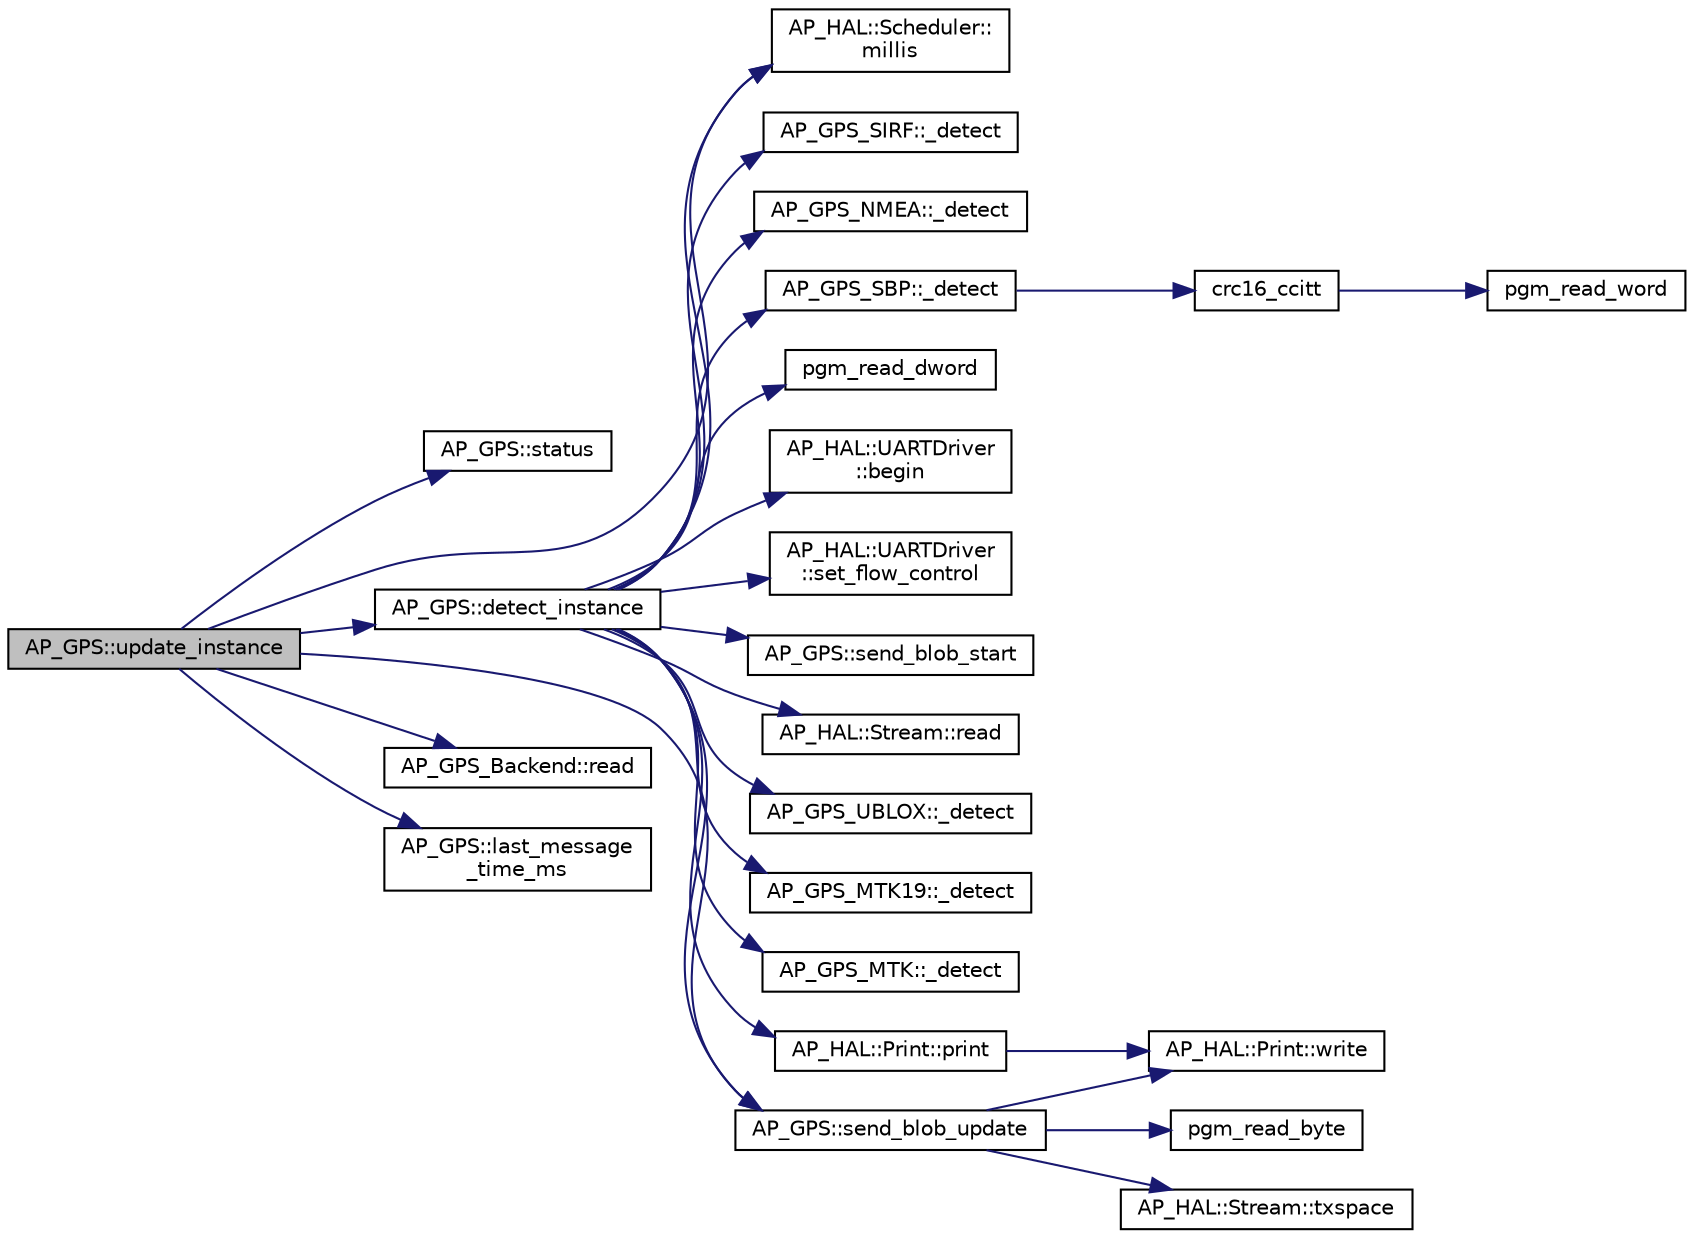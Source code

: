 digraph "AP_GPS::update_instance"
{
 // INTERACTIVE_SVG=YES
  edge [fontname="Helvetica",fontsize="10",labelfontname="Helvetica",labelfontsize="10"];
  node [fontname="Helvetica",fontsize="10",shape=record];
  rankdir="LR";
  Node1 [label="AP_GPS::update_instance",height=0.2,width=0.4,color="black", fillcolor="grey75", style="filled", fontcolor="black"];
  Node1 -> Node2 [color="midnightblue",fontsize="10",style="solid",fontname="Helvetica"];
  Node2 [label="AP_GPS::status",height=0.2,width=0.4,color="black", fillcolor="white", style="filled",URL="$classAP__GPS.html#ae306f6cf545ee9f1f61cc38301ef76ca"];
  Node1 -> Node3 [color="midnightblue",fontsize="10",style="solid",fontname="Helvetica"];
  Node3 [label="AP_GPS::detect_instance",height=0.2,width=0.4,color="black", fillcolor="white", style="filled",URL="$classAP__GPS.html#a4bdd5c70ed358b4147a58c7d09f040dd"];
  Node3 -> Node4 [color="midnightblue",fontsize="10",style="solid",fontname="Helvetica"];
  Node4 [label="AP_HAL::Scheduler::\lmillis",height=0.2,width=0.4,color="black", fillcolor="white", style="filled",URL="$classAP__HAL_1_1Scheduler.html#a26b68339fc68a562d8d3a1238d0ec8c1"];
  Node3 -> Node5 [color="midnightblue",fontsize="10",style="solid",fontname="Helvetica"];
  Node5 [label="AP_HAL::Print::print",height=0.2,width=0.4,color="black", fillcolor="white", style="filled",URL="$classAP__HAL_1_1Print.html#acfe80773011eb17dfb52c2fba517a093"];
  Node5 -> Node6 [color="midnightblue",fontsize="10",style="solid",fontname="Helvetica"];
  Node6 [label="AP_HAL::Print::write",height=0.2,width=0.4,color="black", fillcolor="white", style="filled",URL="$classAP__HAL_1_1Print.html#acc65391952a43334f8f5c9bef341f501"];
  Node3 -> Node7 [color="midnightblue",fontsize="10",style="solid",fontname="Helvetica"];
  Node7 [label="pgm_read_dword",height=0.2,width=0.4,color="black", fillcolor="white", style="filled",URL="$AP__Progmem_8h.html#a1940138bf478b967dbe8c1b559885bd1"];
  Node3 -> Node8 [color="midnightblue",fontsize="10",style="solid",fontname="Helvetica"];
  Node8 [label="AP_HAL::UARTDriver\l::begin",height=0.2,width=0.4,color="black", fillcolor="white", style="filled",URL="$classAP__HAL_1_1UARTDriver.html#a2a83124757f6f8f6eb4d25b11c9cb97e"];
  Node3 -> Node9 [color="midnightblue",fontsize="10",style="solid",fontname="Helvetica"];
  Node9 [label="AP_HAL::UARTDriver\l::set_flow_control",height=0.2,width=0.4,color="black", fillcolor="white", style="filled",URL="$classAP__HAL_1_1UARTDriver.html#ae831a0d75f4760267d444c522e1271a1"];
  Node3 -> Node10 [color="midnightblue",fontsize="10",style="solid",fontname="Helvetica"];
  Node10 [label="AP_GPS::send_blob_start",height=0.2,width=0.4,color="black", fillcolor="white", style="filled",URL="$classAP__GPS.html#a90b25b2edbb127b22e597a56f2a01e42"];
  Node3 -> Node11 [color="midnightblue",fontsize="10",style="solid",fontname="Helvetica"];
  Node11 [label="AP_GPS::send_blob_update",height=0.2,width=0.4,color="black", fillcolor="white", style="filled",URL="$classAP__GPS.html#ad4512e4952aa41566d6afb110e0fd6a1"];
  Node11 -> Node12 [color="midnightblue",fontsize="10",style="solid",fontname="Helvetica"];
  Node12 [label="AP_HAL::Stream::txspace",height=0.2,width=0.4,color="black", fillcolor="white", style="filled",URL="$classAP__HAL_1_1Stream.html#a7028834212873394e906bcaf7f4a06b3"];
  Node11 -> Node6 [color="midnightblue",fontsize="10",style="solid",fontname="Helvetica"];
  Node11 -> Node13 [color="midnightblue",fontsize="10",style="solid",fontname="Helvetica"];
  Node13 [label="pgm_read_byte",height=0.2,width=0.4,color="black", fillcolor="white", style="filled",URL="$AP__Progmem_8h.html#a1514e0408e036062b4af844baaf567da"];
  Node3 -> Node14 [color="midnightblue",fontsize="10",style="solid",fontname="Helvetica"];
  Node14 [label="AP_HAL::Stream::read",height=0.2,width=0.4,color="black", fillcolor="white", style="filled",URL="$classAP__HAL_1_1Stream.html#ae42ff362cc2a7e527c22f92a3740c2ac"];
  Node3 -> Node15 [color="midnightblue",fontsize="10",style="solid",fontname="Helvetica"];
  Node15 [label="AP_GPS_UBLOX::_detect",height=0.2,width=0.4,color="black", fillcolor="white", style="filled",URL="$classAP__GPS__UBLOX.html#abd6e355abac6f9d1914591b92298395b"];
  Node3 -> Node16 [color="midnightblue",fontsize="10",style="solid",fontname="Helvetica"];
  Node16 [label="AP_GPS_MTK19::_detect",height=0.2,width=0.4,color="black", fillcolor="white", style="filled",URL="$classAP__GPS__MTK19.html#ae7dd973d7154070da15101cfc9f4a58b"];
  Node3 -> Node17 [color="midnightblue",fontsize="10",style="solid",fontname="Helvetica"];
  Node17 [label="AP_GPS_MTK::_detect",height=0.2,width=0.4,color="black", fillcolor="white", style="filled",URL="$classAP__GPS__MTK.html#aaaa210f0bb36cd3e6150b617418c3a92"];
  Node3 -> Node18 [color="midnightblue",fontsize="10",style="solid",fontname="Helvetica"];
  Node18 [label="AP_GPS_SBP::_detect",height=0.2,width=0.4,color="black", fillcolor="white", style="filled",URL="$classAP__GPS__SBP.html#ae1ae391d424ba0cc24b0b8b70a263bcc"];
  Node18 -> Node19 [color="midnightblue",fontsize="10",style="solid",fontname="Helvetica"];
  Node19 [label="crc16_ccitt",height=0.2,width=0.4,color="black", fillcolor="white", style="filled",URL="$edc_8cpp.html#a666dccd038ea3bdbae05549319f783d6"];
  Node19 -> Node20 [color="midnightblue",fontsize="10",style="solid",fontname="Helvetica"];
  Node20 [label="pgm_read_word",height=0.2,width=0.4,color="black", fillcolor="white", style="filled",URL="$AP__Progmem_8h.html#a9fc333349fa71fdc21a2d5152c5e23a2"];
  Node3 -> Node21 [color="midnightblue",fontsize="10",style="solid",fontname="Helvetica"];
  Node21 [label="AP_GPS_SIRF::_detect",height=0.2,width=0.4,color="black", fillcolor="white", style="filled",URL="$classAP__GPS__SIRF.html#a99c1e4f27c9077aaadead6cc6ad031a0"];
  Node3 -> Node22 [color="midnightblue",fontsize="10",style="solid",fontname="Helvetica"];
  Node22 [label="AP_GPS_NMEA::_detect",height=0.2,width=0.4,color="black", fillcolor="white", style="filled",URL="$classAP__GPS__NMEA.html#a14edc53eb3e6907cba8b59832c69fd33"];
  Node1 -> Node11 [color="midnightblue",fontsize="10",style="solid",fontname="Helvetica"];
  Node1 -> Node23 [color="midnightblue",fontsize="10",style="solid",fontname="Helvetica"];
  Node23 [label="AP_GPS_Backend::read",height=0.2,width=0.4,color="black", fillcolor="white", style="filled",URL="$classAP__GPS__Backend.html#a4da5fd4a69edd3a0a393e74cc0ca391a"];
  Node1 -> Node4 [color="midnightblue",fontsize="10",style="solid",fontname="Helvetica"];
  Node1 -> Node24 [color="midnightblue",fontsize="10",style="solid",fontname="Helvetica"];
  Node24 [label="AP_GPS::last_message\l_time_ms",height=0.2,width=0.4,color="black", fillcolor="white", style="filled",URL="$classAP__GPS.html#a99be30769d9ebba8b0184a5635012198"];
}
